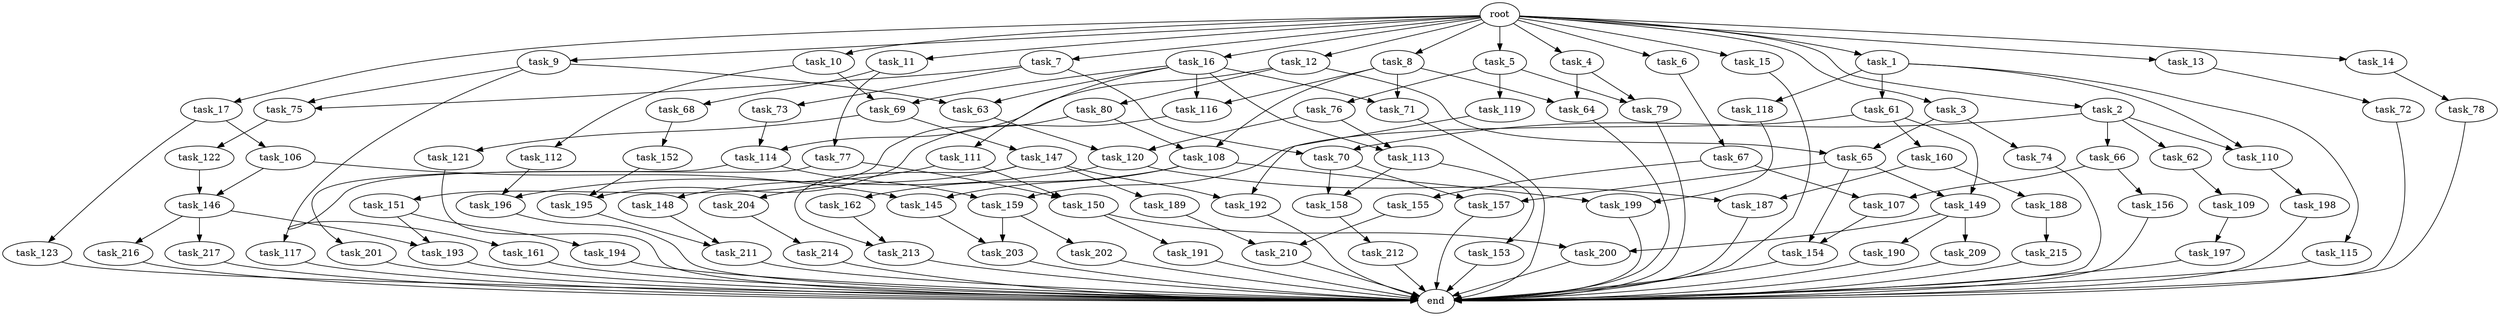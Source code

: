 digraph G {
  task_67 [size="3435973836.800000"];
  task_193 [size="73014444032.000000"];
  task_12 [size="102.400000"];
  task_201 [size="54975581388.800003"];
  task_5 [size="102.400000"];
  task_211 [size="97066260889.600006"];
  task_217 [size="30923764531.200001"];
  task_63 [size="93630287052.800003"];
  task_196 [size="76450417868.800003"];
  task_17 [size="102.400000"];
  task_2 [size="102.400000"];
  task_121 [size="54975581388.800003"];
  task_216 [size="30923764531.200001"];
  task_13 [size="102.400000"];
  task_161 [size="85899345920.000000"];
  task_79 [size="27487790694.400002"];
  task_198 [size="3435973836.800000"];
  task_77 [size="54975581388.800003"];
  task_11 [size="102.400000"];
  task_150 [size="127990025420.800003"];
  task_15 [size="102.400000"];
  task_191 [size="85899345920.000000"];
  task_64 [size="55834574848.000000"];
  task_156 [size="21474836480.000000"];
  root [size="0.000000"];
  task_72 [size="42090679500.800003"];
  task_69 [size="107374182400.000000"];
  task_119 [size="13743895347.200001"];
  task_74 [size="85899345920.000000"];
  task_152 [size="85899345920.000000"];
  task_190 [size="85899345920.000000"];
  task_114 [size="116823110451.200012"];
  task_8 [size="102.400000"];
  task_155 [size="69578470195.199997"];
  task_215 [size="7730941132.800000"];
  task_109 [size="13743895347.200001"];
  task_122 [size="13743895347.200001"];
  task_194 [size="42090679500.800003"];
  task_106 [size="3435973836.800000"];
  task_66 [size="54975581388.800003"];
  task_78 [size="3435973836.800000"];
  task_214 [size="13743895347.200001"];
  task_188 [size="3435973836.800000"];
  task_73 [size="42090679500.800003"];
  task_116 [size="127990025420.800003"];
  task_199 [size="85899345920.000000"];
  task_148 [size="42090679500.800003"];
  task_213 [size="73014444032.000000"];
  task_1 [size="102.400000"];
  task_3 [size="102.400000"];
  task_200 [size="171798691840.000000"];
  task_212 [size="42090679500.800003"];
  task_157 [size="73014444032.000000"];
  task_7 [size="102.400000"];
  task_189 [size="3435973836.800000"];
  task_75 [size="49821620633.600006"];
  task_9 [size="102.400000"];
  task_149 [size="44667659878.400002"];
  task_4 [size="102.400000"];
  task_187 [size="24910810316.800003"];
  end [size="0.000000"];
  task_111 [size="85899345920.000000"];
  task_123 [size="3435973836.800000"];
  task_146 [size="35218731827.200005"];
  task_117 [size="7730941132.800000"];
  task_16 [size="102.400000"];
  task_159 [size="68719476736.000000"];
  task_154 [size="73014444032.000000"];
  task_6 [size="102.400000"];
  task_160 [size="13743895347.200001"];
  task_62 [size="54975581388.800003"];
  task_192 [size="89335319756.800003"];
  task_112 [size="21474836480.000000"];
  task_65 [size="116823110451.200012"];
  task_115 [size="69578470195.199997"];
  task_113 [size="155477816115.200012"];
  task_158 [size="97066260889.600006"];
  task_202 [size="21474836480.000000"];
  task_118 [size="69578470195.199997"];
  task_80 [size="30923764531.200001"];
  task_204 [size="3435973836.800000"];
  task_210 [size="91053306675.200012"];
  task_68 [size="54975581388.800003"];
  task_162 [size="30923764531.200001"];
  task_203 [size="29205777612.800003"];
  task_61 [size="69578470195.199997"];
  task_120 [size="124554051584.000000"];
  task_209 [size="85899345920.000000"];
  task_151 [size="3435973836.800000"];
  task_76 [size="13743895347.200001"];
  task_147 [size="54975581388.800003"];
  task_70 [size="97066260889.600006"];
  task_197 [size="54975581388.800003"];
  task_145 [size="44667659878.400002"];
  task_71 [size="127990025420.800003"];
  task_10 [size="102.400000"];
  task_14 [size="102.400000"];
  task_110 [size="124554051584.000000"];
  task_108 [size="45526653337.600006"];
  task_195 [size="11166914969.600000"];
  task_153 [size="54975581388.800003"];
  task_107 [size="91053306675.200012"];

  task_67 -> task_107 [size="679477248.000000"];
  task_67 -> task_155 [size="679477248.000000"];
  task_193 -> end [size="1.000000"];
  task_12 -> task_65 [size="301989888.000000"];
  task_12 -> task_80 [size="301989888.000000"];
  task_12 -> task_114 [size="301989888.000000"];
  task_201 -> end [size="1.000000"];
  task_5 -> task_79 [size="134217728.000000"];
  task_5 -> task_119 [size="134217728.000000"];
  task_5 -> task_76 [size="134217728.000000"];
  task_211 -> end [size="1.000000"];
  task_217 -> end [size="1.000000"];
  task_63 -> task_120 [size="536870912.000000"];
  task_196 -> end [size="1.000000"];
  task_17 -> task_106 [size="33554432.000000"];
  task_17 -> task_123 [size="33554432.000000"];
  task_2 -> task_110 [size="536870912.000000"];
  task_2 -> task_66 [size="536870912.000000"];
  task_2 -> task_62 [size="536870912.000000"];
  task_2 -> task_70 [size="536870912.000000"];
  task_121 -> end [size="1.000000"];
  task_216 -> end [size="1.000000"];
  task_13 -> task_72 [size="411041792.000000"];
  task_161 -> end [size="1.000000"];
  task_79 -> end [size="1.000000"];
  task_198 -> end [size="1.000000"];
  task_77 -> task_150 [size="838860800.000000"];
  task_77 -> task_161 [size="838860800.000000"];
  task_11 -> task_77 [size="536870912.000000"];
  task_11 -> task_68 [size="536870912.000000"];
  task_150 -> task_200 [size="838860800.000000"];
  task_150 -> task_191 [size="838860800.000000"];
  task_15 -> end [size="1.000000"];
  task_191 -> end [size="1.000000"];
  task_64 -> end [size="1.000000"];
  task_156 -> end [size="1.000000"];
  root -> task_7 [size="1.000000"];
  root -> task_8 [size="1.000000"];
  root -> task_12 [size="1.000000"];
  root -> task_4 [size="1.000000"];
  root -> task_1 [size="1.000000"];
  root -> task_3 [size="1.000000"];
  root -> task_16 [size="1.000000"];
  root -> task_5 [size="1.000000"];
  root -> task_10 [size="1.000000"];
  root -> task_6 [size="1.000000"];
  root -> task_17 [size="1.000000"];
  root -> task_9 [size="1.000000"];
  root -> task_11 [size="1.000000"];
  root -> task_2 [size="1.000000"];
  root -> task_13 [size="1.000000"];
  root -> task_14 [size="1.000000"];
  root -> task_15 [size="1.000000"];
  task_72 -> end [size="1.000000"];
  task_69 -> task_121 [size="536870912.000000"];
  task_69 -> task_147 [size="536870912.000000"];
  task_119 -> task_192 [size="838860800.000000"];
  task_74 -> end [size="1.000000"];
  task_152 -> task_195 [size="33554432.000000"];
  task_190 -> end [size="1.000000"];
  task_114 -> task_201 [size="536870912.000000"];
  task_114 -> task_159 [size="536870912.000000"];
  task_8 -> task_116 [size="411041792.000000"];
  task_8 -> task_108 [size="411041792.000000"];
  task_8 -> task_71 [size="411041792.000000"];
  task_8 -> task_64 [size="411041792.000000"];
  task_155 -> task_210 [size="209715200.000000"];
  task_215 -> end [size="1.000000"];
  task_109 -> task_197 [size="536870912.000000"];
  task_122 -> task_146 [size="209715200.000000"];
  task_194 -> end [size="1.000000"];
  task_106 -> task_146 [size="134217728.000000"];
  task_106 -> task_145 [size="134217728.000000"];
  task_66 -> task_156 [size="209715200.000000"];
  task_66 -> task_107 [size="209715200.000000"];
  task_78 -> end [size="1.000000"];
  task_214 -> end [size="1.000000"];
  task_188 -> task_215 [size="75497472.000000"];
  task_73 -> task_114 [size="838860800.000000"];
  task_116 -> task_195 [size="75497472.000000"];
  task_199 -> end [size="1.000000"];
  task_148 -> task_211 [size="536870912.000000"];
  task_213 -> end [size="1.000000"];
  task_1 -> task_110 [size="679477248.000000"];
  task_1 -> task_118 [size="679477248.000000"];
  task_1 -> task_115 [size="679477248.000000"];
  task_1 -> task_61 [size="679477248.000000"];
  task_3 -> task_65 [size="838860800.000000"];
  task_3 -> task_74 [size="838860800.000000"];
  task_200 -> end [size="1.000000"];
  task_212 -> end [size="1.000000"];
  task_157 -> end [size="1.000000"];
  task_7 -> task_75 [size="411041792.000000"];
  task_7 -> task_70 [size="411041792.000000"];
  task_7 -> task_73 [size="411041792.000000"];
  task_189 -> task_210 [size="679477248.000000"];
  task_75 -> task_122 [size="134217728.000000"];
  task_9 -> task_63 [size="75497472.000000"];
  task_9 -> task_75 [size="75497472.000000"];
  task_9 -> task_117 [size="75497472.000000"];
  task_149 -> task_190 [size="838860800.000000"];
  task_149 -> task_200 [size="838860800.000000"];
  task_149 -> task_209 [size="838860800.000000"];
  task_4 -> task_79 [size="134217728.000000"];
  task_4 -> task_64 [size="134217728.000000"];
  task_187 -> end [size="1.000000"];
  task_111 -> task_150 [size="411041792.000000"];
  task_111 -> task_148 [size="411041792.000000"];
  task_123 -> end [size="1.000000"];
  task_146 -> task_193 [size="301989888.000000"];
  task_146 -> task_216 [size="301989888.000000"];
  task_146 -> task_217 [size="301989888.000000"];
  task_117 -> end [size="1.000000"];
  task_16 -> task_63 [size="838860800.000000"];
  task_16 -> task_111 [size="838860800.000000"];
  task_16 -> task_69 [size="838860800.000000"];
  task_16 -> task_116 [size="838860800.000000"];
  task_16 -> task_113 [size="838860800.000000"];
  task_16 -> task_71 [size="838860800.000000"];
  task_159 -> task_202 [size="209715200.000000"];
  task_159 -> task_203 [size="209715200.000000"];
  task_154 -> end [size="1.000000"];
  task_6 -> task_67 [size="33554432.000000"];
  task_160 -> task_187 [size="33554432.000000"];
  task_160 -> task_188 [size="33554432.000000"];
  task_62 -> task_109 [size="134217728.000000"];
  task_192 -> end [size="1.000000"];
  task_112 -> task_196 [size="536870912.000000"];
  task_65 -> task_154 [size="301989888.000000"];
  task_65 -> task_149 [size="301989888.000000"];
  task_65 -> task_157 [size="301989888.000000"];
  task_115 -> end [size="1.000000"];
  task_113 -> task_153 [size="536870912.000000"];
  task_113 -> task_158 [size="536870912.000000"];
  task_158 -> task_212 [size="411041792.000000"];
  task_202 -> end [size="1.000000"];
  task_118 -> task_199 [size="536870912.000000"];
  task_80 -> task_108 [size="33554432.000000"];
  task_80 -> task_151 [size="33554432.000000"];
  task_204 -> task_214 [size="134217728.000000"];
  task_210 -> end [size="1.000000"];
  task_68 -> task_152 [size="838860800.000000"];
  task_162 -> task_213 [size="679477248.000000"];
  task_203 -> end [size="1.000000"];
  task_61 -> task_160 [size="134217728.000000"];
  task_61 -> task_149 [size="134217728.000000"];
  task_61 -> task_159 [size="134217728.000000"];
  task_120 -> task_187 [size="209715200.000000"];
  task_120 -> task_196 [size="209715200.000000"];
  task_209 -> end [size="1.000000"];
  task_151 -> task_193 [size="411041792.000000"];
  task_151 -> task_194 [size="411041792.000000"];
  task_76 -> task_120 [size="679477248.000000"];
  task_76 -> task_113 [size="679477248.000000"];
  task_147 -> task_204 [size="33554432.000000"];
  task_147 -> task_189 [size="33554432.000000"];
  task_147 -> task_192 [size="33554432.000000"];
  task_147 -> task_213 [size="33554432.000000"];
  task_70 -> task_157 [size="411041792.000000"];
  task_70 -> task_158 [size="411041792.000000"];
  task_197 -> end [size="1.000000"];
  task_145 -> task_203 [size="75497472.000000"];
  task_71 -> end [size="1.000000"];
  task_10 -> task_112 [size="209715200.000000"];
  task_10 -> task_69 [size="209715200.000000"];
  task_14 -> task_78 [size="33554432.000000"];
  task_110 -> task_198 [size="33554432.000000"];
  task_108 -> task_145 [size="301989888.000000"];
  task_108 -> task_199 [size="301989888.000000"];
  task_108 -> task_162 [size="301989888.000000"];
  task_195 -> task_211 [size="411041792.000000"];
  task_153 -> end [size="1.000000"];
  task_107 -> task_154 [size="411041792.000000"];
}
